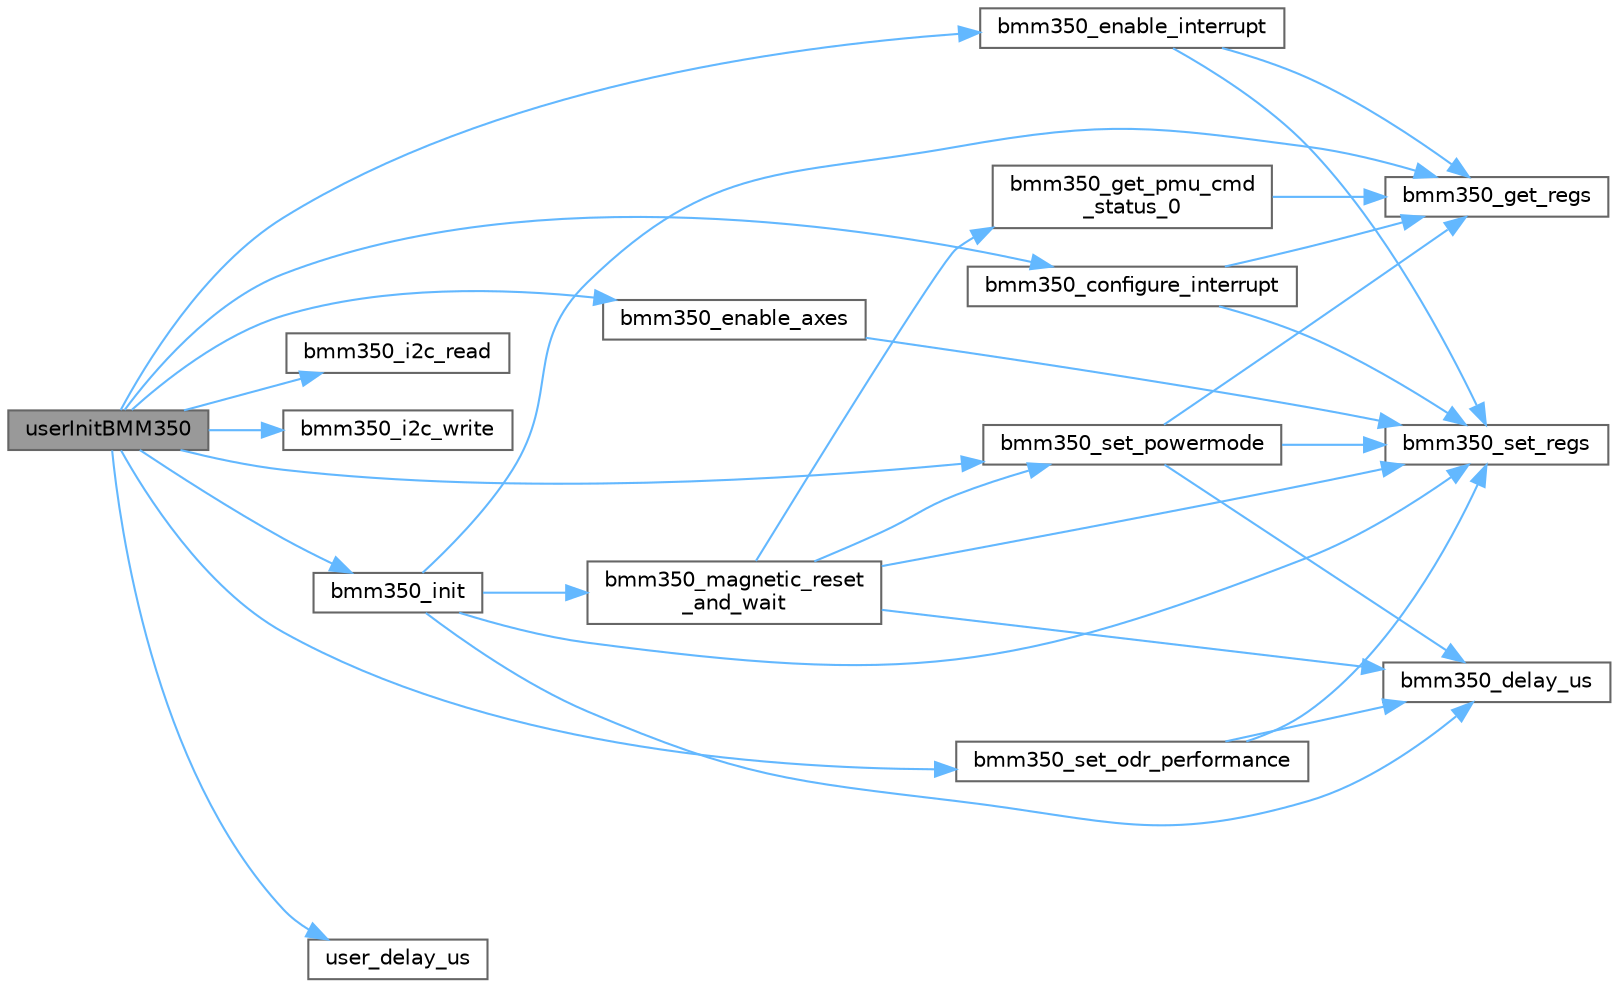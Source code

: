 digraph "userInitBMM350"
{
 // LATEX_PDF_SIZE
  bgcolor="transparent";
  edge [fontname=Helvetica,fontsize=10,labelfontname=Helvetica,labelfontsize=10];
  node [fontname=Helvetica,fontsize=10,shape=box,height=0.2,width=0.4];
  rankdir="LR";
  Node1 [id="Node000001",label="userInitBMM350",height=0.2,width=0.4,color="gray40", fillcolor="grey60", style="filled", fontcolor="black",tooltip="Initialisiert und konfiguriert den BMM350 Magnetometer."];
  Node1 -> Node2 [id="edge1_Node000001_Node000002",color="steelblue1",style="solid",tooltip=" "];
  Node2 [id="Node000002",label="bmm350_configure_interrupt",height=0.2,width=0.4,color="grey40", fillcolor="white", style="filled",URL="$bmm350_8c.html#acdfbda2325a4239862bf8a80584011bb",tooltip="This API is used to configure the interrupt control settings."];
  Node2 -> Node3 [id="edge2_Node000002_Node000003",color="steelblue1",style="solid",tooltip=" "];
  Node3 [id="Node000003",label="bmm350_get_regs",height=0.2,width=0.4,color="grey40", fillcolor="white", style="filled",URL="$bmm350_8c.html#a2a7555c3321f967c220c5405438754b0",tooltip="This API reads the data from the given register address of sensor."];
  Node2 -> Node4 [id="edge3_Node000002_Node000004",color="steelblue1",style="solid",tooltip=" "];
  Node4 [id="Node000004",label="bmm350_set_regs",height=0.2,width=0.4,color="grey40", fillcolor="white", style="filled",URL="$bmm350_8c.html#af6ee12ae10658368cdfe4f377d9411e7",tooltip="This API writes the given data to the register address of the sensor."];
  Node1 -> Node5 [id="edge4_Node000001_Node000005",color="steelblue1",style="solid",tooltip=" "];
  Node5 [id="Node000005",label="bmm350_enable_axes",height=0.2,width=0.4,color="grey40", fillcolor="white", style="filled",URL="$bmm350_8c.html#ae3d56200625bcec5b557a5c09acd8edf",tooltip="This API is used to enable or disable the magnetic measurement of x,y,z axes."];
  Node5 -> Node4 [id="edge5_Node000005_Node000004",color="steelblue1",style="solid",tooltip=" "];
  Node1 -> Node6 [id="edge6_Node000001_Node000006",color="steelblue1",style="solid",tooltip=" "];
  Node6 [id="Node000006",label="bmm350_enable_interrupt",height=0.2,width=0.4,color="grey40", fillcolor="white", style="filled",URL="$bmm350_8c.html#a68815b31c699a416e4a045ad120e6549",tooltip="This API is used to enable or disable the data ready interrupt."];
  Node6 -> Node3 [id="edge7_Node000006_Node000003",color="steelblue1",style="solid",tooltip=" "];
  Node6 -> Node4 [id="edge8_Node000006_Node000004",color="steelblue1",style="solid",tooltip=" "];
  Node1 -> Node7 [id="edge9_Node000001_Node000007",color="steelblue1",style="solid",tooltip=" "];
  Node7 [id="Node000007",label="bmm350_i2c_read",height=0.2,width=0.4,color="grey40", fillcolor="white", style="filled",URL="$sensor_8c.html#ac1b3965e7fab4356edcb4c925d47fa9f",tooltip="I2C-Read-Funktion für BMM350."];
  Node1 -> Node8 [id="edge10_Node000001_Node000008",color="steelblue1",style="solid",tooltip=" "];
  Node8 [id="Node000008",label="bmm350_i2c_write",height=0.2,width=0.4,color="grey40", fillcolor="white", style="filled",URL="$sensor_8c.html#a39b0dad5190a670da7084364ef23a796",tooltip="I2C-Write-Funktion für BMM350."];
  Node1 -> Node9 [id="edge11_Node000001_Node000009",color="steelblue1",style="solid",tooltip=" "];
  Node9 [id="Node000009",label="bmm350_init",height=0.2,width=0.4,color="grey40", fillcolor="white", style="filled",URL="$bmm350_8c.html#a8765eccd7955475306eb4794ea0645ae",tooltip="This API is the entry point. Call this API before using other APIs."];
  Node9 -> Node10 [id="edge12_Node000009_Node000010",color="steelblue1",style="solid",tooltip=" "];
  Node10 [id="Node000010",label="bmm350_delay_us",height=0.2,width=0.4,color="grey40", fillcolor="white", style="filled",URL="$bmm350_8c.html#a0c4fe6f6be243b5d55b95fdfeb9506fd",tooltip="This function provides the delay for required time (Microsecond) as per the input provided in some of..."];
  Node9 -> Node3 [id="edge13_Node000009_Node000003",color="steelblue1",style="solid",tooltip=" "];
  Node9 -> Node11 [id="edge14_Node000009_Node000011",color="steelblue1",style="solid",tooltip=" "];
  Node11 [id="Node000011",label="bmm350_magnetic_reset\l_and_wait",height=0.2,width=0.4,color="grey40", fillcolor="white", style="filled",URL="$bmm350_8c.html#a010c0741aee71698ef4d76d9d3f100f9",tooltip="This API is used to perform the magnetic reset of the sensor which is necessary after a field shock (..."];
  Node11 -> Node10 [id="edge15_Node000011_Node000010",color="steelblue1",style="solid",tooltip=" "];
  Node11 -> Node12 [id="edge16_Node000011_Node000012",color="steelblue1",style="solid",tooltip=" "];
  Node12 [id="Node000012",label="bmm350_get_pmu_cmd\l_status_0",height=0.2,width=0.4,color="grey40", fillcolor="white", style="filled",URL="$bmm350_8c.html#a6b18ac550ffe7bbfbc99b6824020da12",tooltip="This API gets the PMU command status 0 value."];
  Node12 -> Node3 [id="edge17_Node000012_Node000003",color="steelblue1",style="solid",tooltip=" "];
  Node11 -> Node13 [id="edge18_Node000011_Node000013",color="steelblue1",style="solid",tooltip=" "];
  Node13 [id="Node000013",label="bmm350_set_powermode",height=0.2,width=0.4,color="grey40", fillcolor="white", style="filled",URL="$bmm350_8c.html#add2bd6631abbd19fe28178b1c4c1e58a",tooltip="This API is used to set the power mode of the sensor."];
  Node13 -> Node10 [id="edge19_Node000013_Node000010",color="steelblue1",style="solid",tooltip=" "];
  Node13 -> Node3 [id="edge20_Node000013_Node000003",color="steelblue1",style="solid",tooltip=" "];
  Node13 -> Node4 [id="edge21_Node000013_Node000004",color="steelblue1",style="solid",tooltip=" "];
  Node11 -> Node4 [id="edge22_Node000011_Node000004",color="steelblue1",style="solid",tooltip=" "];
  Node9 -> Node4 [id="edge23_Node000009_Node000004",color="steelblue1",style="solid",tooltip=" "];
  Node1 -> Node14 [id="edge24_Node000001_Node000014",color="steelblue1",style="solid",tooltip=" "];
  Node14 [id="Node000014",label="bmm350_set_odr_performance",height=0.2,width=0.4,color="grey40", fillcolor="white", style="filled",URL="$bmm350_8c.html#afb1995638f1a291e12807ea7c9bc3899",tooltip="This API sets the ODR and averaging factor."];
  Node14 -> Node10 [id="edge25_Node000014_Node000010",color="steelblue1",style="solid",tooltip=" "];
  Node14 -> Node4 [id="edge26_Node000014_Node000004",color="steelblue1",style="solid",tooltip=" "];
  Node1 -> Node13 [id="edge27_Node000001_Node000013",color="steelblue1",style="solid",tooltip=" "];
  Node1 -> Node15 [id="edge28_Node000001_Node000015",color="steelblue1",style="solid",tooltip=" "];
  Node15 [id="Node000015",label="user_delay_us",height=0.2,width=0.4,color="grey40", fillcolor="white", style="filled",URL="$sensor_8c.html#ad9bd2c178fceb2a88d4118e94edfe7f9",tooltip="Für die API wird ein us-Delay benötigt. Rundet die Befehle auf die nächste ms auf."];
}
